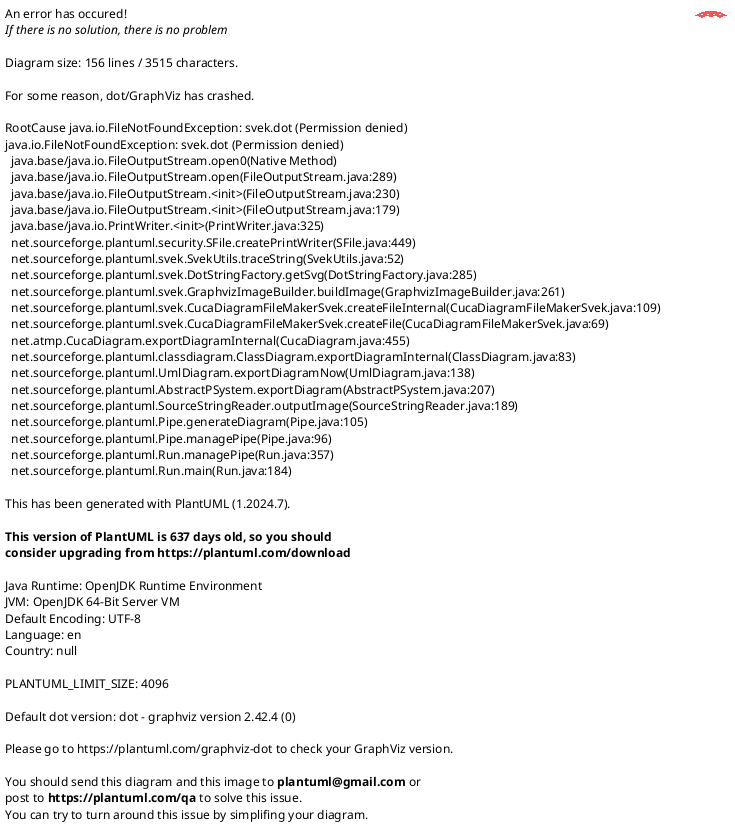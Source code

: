 ' DVG303 :: Objektorienterad design och programmering
' 860224 Jonas Sjöberg
' Högskolan i Gävle
' tel12jsg@student.hig.se
'
' Lab #1    Uppgift 2


@startuml
' ____________________________________________________________________________
' ____ CONFIGURATION OPTIONS __________________________________________________
' debug flag creates a 'svek.dot' and 'svek.svg' file in ~/
!pragma svek_trace on

' package graphical style
' skinparam packageStyle folder

' don't use symbols to indicate visibility
' skinparam classAttributeIconsize 0


' ____________________________________________________________________________
' ____ CLASS DEFINITIONS ______________________________________________________
package se.hig.oodp.lab.model {
    class Vertex2D {
        -x: double
        -y: double
        --
        +Vertex2D(x:double, y:double)
        ..
        +getX(): double
        +getY(): double
        +moveBy(dx:double, dy:double): Vertex2D
        +rotate(ref:Vertex2D, angle:double): Vertex2D
        +scale(ref:Vertex2D, x_factor:double, y_factor:double): Vertex2D
        +toString(): String
    }
}

package se.hig.oodp.lab.model.simplefigure {
    abstract class SimpleFigure {
        #position: Vertex2D
        --
        SimpleFigure(position:Vertex2D)
        ..
        +moveBy(dx:double. dy:double)
        +getPosition(): Vertex2D
        {Abstract}+scale(factor:double)
    }

    class Point {
        -center: Vertex2D
        --
        +Point(center:Vertex2D)
        ..
        +moveBy(dx:double, dy:double)
        +getCenter(): Vertex2D
        +toString(): String
    }

    class Circle {
        -radius: double
        --
        +Circle(center:Vertex2D, radius:double)
        ..
        +moveBy(dx:double, dy:double)
        +scale(factor:double)
        +getVertex(n:int): Vertex2D
        +getRadius(): double
        +toString(): String
    }
}

package se.hig.oodp.lab.model.figure {

    abstract class Figure {
        +DEFAULT_X_COORD:double
        +DEFAULT_Y_COORD:double
        #center: Vertex2D
        #vertices: ArrayList<Vertex2D>
        --
        +Figure(center:Vertex2D)
        ..
        -addVerticesToList(newVertices: Vertex2D...)
        +moveBy(dx:double, dy:double)
        +getCenter(): Vertex2D
        +getVertex(n:int): Vertex2D
    }

    class Line {
        -v0: Vertex2D
        -v1: Vertex2D
        --
        +Line(v0:Vertex2D, v1:Vertex2D)
        ..
        -updateCenterPoint()
        +rotate(angle:double)
        +scale(xFactor:double, yFactor:double)
        +toString(): String
    }

    class Triangle {
        -v0: Vertex2D
        -v1: Vertex2D
        -v2: Vertex2D
        --
        +Triangle(center:Vertex2D, width:double, height:double)
        +Triangle(v0:Vertex2D, v1:Vertex2D, v2:Vertex2D)
        ..
        -calculateVerticesFromCenter()
        -updateCenterPoint()
        +rotate(angle:double)
        +scale(xFactor:double, yFactor:double)
        +toString(): String
    }

    class Rectangle {
        -v0: Vertex2D
        -v1: Vertex2D
        -v3: Vertex2D
        -v3: Vertex2D
        -width: double
        -height: double
        --
        +Rectangle(center:Vertex2D, width:double, height:double)
        +Rectangle(v0:Vertex2D, v1:Vertex2D, v2:Vertex2D, v3:Vertex2D)
        ..
        -calculateVerticesFromCenter()
        -updateCenterPoint()
        -calculateWidth()
        -calculateHeight()
        +rotate(angle:double)
        +scale(xFactor:double, yFactor:double)
        +toString(): String
    }

    class Square {
        -v0: Vertex2D
        -v1: Vertex2D
        -v3: Vertex2D
        -v3: Vertex2D
        -side: double
        --
        +Square(center:Vertex2D, side:double)
        ..
        +moveBy(dx:double, dy:double)
        +rotate(angle:double)
        +scale(xFactor:double, yFactor:double)
        +toString(): String
    }
}


' ____________________________________________________________________________
' ____ PACKAGE HIERARCHY _____________________________________________________
se.hig.oodp.lab.model +-- se.hig.oodp.lab.model.figure
se.hig.oodp.lab.model +-- se.hig.oodp.lab.model.simplefigure


' ____________________________________________________________________________
' ____ RELATIONS BETWEEN CLASSES _____________________________________________
' <|--      extension
' *--       composition
' o--       aggregation

Figure <.. Vertex2D
SimpleFigure <.. Vertex2D

SimpleFigure <|-- Point
SimpleFigure <|-- Circle

Figure <|-- Line
Figure <|-- Triangle
Figure <|-- Rectangle
Figure <|-- Square




@enduml
